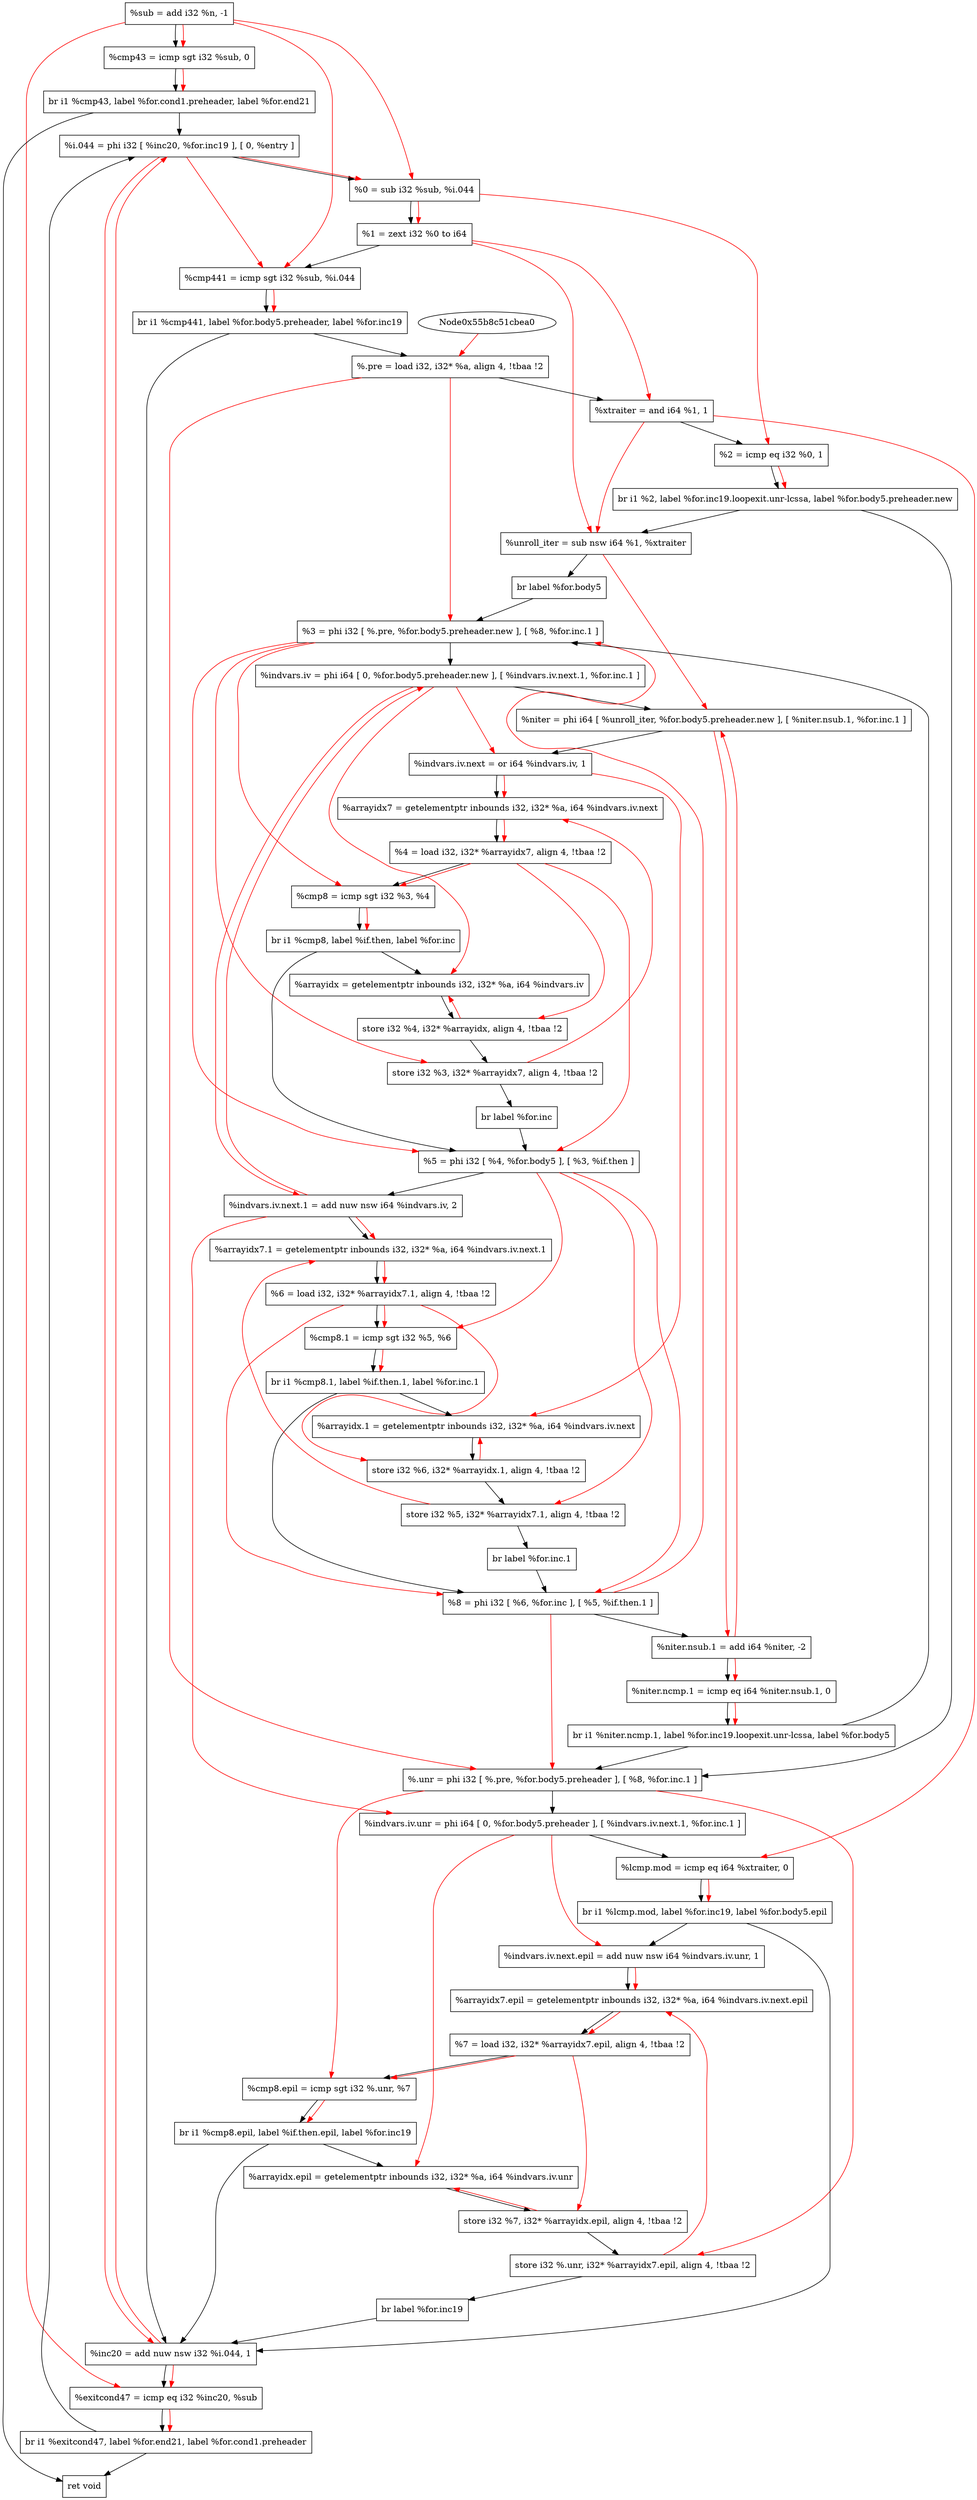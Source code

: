 digraph "CDFG for'func' function" {
	Node0x55b8c51cc130[shape=record, label="  %sub = add i32 %n, -1"];
	Node0x55b8c51cc1a0[shape=record, label="  %cmp43 = icmp sgt i32 %sub, 0"];
	Node0x55b8c5156c98[shape=record, label="  br i1 %cmp43, label %for.cond1.preheader, label %for.end21"];
	Node0x55b8c51cc4c8[shape=record, label="  %i.044 = phi i32 [ %inc20, %for.inc19 ], [ 0, %entry ]"];
	Node0x55b8c51cc5b0[shape=record, label="  %0 = sub i32 %sub, %i.044"];
	Node0x55b8c51cc628[shape=record, label="  %1 = zext i32 %0 to i64"];
	Node0x55b8c51cc6c0[shape=record, label="  %cmp441 = icmp sgt i32 %sub, %i.044"];
	Node0x55b8c5156db8[shape=record, label="  br i1 %cmp441, label %for.body5.preheader, label %for.inc19"];
	Node0x55b8c51cc7c8[shape=record, label="  %.pre = load i32, i32* %a, align 4, !tbaa !2"];
	Node0x55b8c51cd710[shape=record, label="  %xtraiter = and i64 %1, 1"];
	Node0x55b8c51cd950[shape=record, label="  %2 = icmp eq i32 %0, 1"];
	Node0x55b8c5162348[shape=record, label="  br i1 %2, label %for.inc19.loopexit.unr-lcssa, label %for.body5.preheader.new"];
	Node0x55b8c51cdc20[shape=record, label="  %unroll_iter = sub nsw i64 %1, %xtraiter"];
	Node0x55b8c51cdcf8[shape=record, label="  br label %for.body5"];
	Node0x55b8c51cde08[shape=record, label="  %3 = phi i32 [ %.pre, %for.body5.preheader.new ], [ %8, %for.inc.1 ]"];
	Node0x55b8c51cdfc8[shape=record, label="  %indvars.iv = phi i64 [ 0, %for.body5.preheader.new ], [ %indvars.iv.next.1, %for.inc.1 ]"];
	Node0x55b8c51ce128[shape=record, label="  %niter = phi i64 [ %unroll_iter, %for.body5.preheader.new ], [ %niter.nsub.1, %for.inc.1 ]"];
	Node0x55b8c51ce210[shape=record, label="  %indvars.iv.next = or i64 %indvars.iv, 1"];
	Node0x55b8c51ce2e0[shape=record, label="  %arrayidx7 = getelementptr inbounds i32, i32* %a, i64 %indvars.iv.next"];
	Node0x55b8c51ce348[shape=record, label="  %4 = load i32, i32* %arrayidx7, align 4, !tbaa !2"];
	Node0x55b8c51cea20[shape=record, label="  %cmp8 = icmp sgt i32 %3, %4"];
	Node0x55b8c5162468[shape=record, label="  br i1 %cmp8, label %if.then, label %for.inc"];
	Node0x55b8c51cef70[shape=record, label="  %arrayidx = getelementptr inbounds i32, i32* %a, i64 %indvars.iv"];
	Node0x55b8c51ceff0[shape=record, label="  store i32 %4, i32* %arrayidx, align 4, !tbaa !2"];
	Node0x55b8c51cf070[shape=record, label="  store i32 %3, i32* %arrayidx7, align 4, !tbaa !2"];
	Node0x55b8c51ceb08[shape=record, label="  br label %for.inc"];
	Node0x55b8c51cf0c8[shape=record, label="  %5 = phi i32 [ %4, %for.body5 ], [ %3, %if.then ]"];
	Node0x55b8c51cf1f0[shape=record, label="  %indvars.iv.next.1 = add nuw nsw i64 %indvars.iv, 2"];
	Node0x55b8c51cf290[shape=record, label="  %arrayidx7.1 = getelementptr inbounds i32, i32* %a, i64 %indvars.iv.next.1"];
	Node0x55b8c51cdf78[shape=record, label="  %6 = load i32, i32* %arrayidx7.1, align 4, !tbaa !2"];
	Node0x55b8c51cf310[shape=record, label="  %cmp8.1 = icmp sgt i32 %5, %6"];
	Node0x55b8c5162588[shape=record, label="  br i1 %cmp8.1, label %if.then.1, label %for.inc.1"];
	Node0x55b8c51cf3d8[shape=record, label="  %.unr = phi i32 [ %.pre, %for.body5.preheader ], [ %8, %for.inc.1 ]"];
	Node0x55b8c51cf498[shape=record, label="  %indvars.iv.unr = phi i64 [ 0, %for.body5.preheader ], [ %indvars.iv.next.1, %for.inc.1 ]"];
	Node0x55b8c51cf560[shape=record, label="  %lcmp.mod = icmp eq i64 %xtraiter, 0"];
	Node0x55b8c51cf668[shape=record, label="  br i1 %lcmp.mod, label %for.inc19, label %for.body5.epil"];
	Node0x55b8c51cf6e0[shape=record, label="  %indvars.iv.next.epil = add nuw nsw i64 %indvars.iv.unr, 1"];
	Node0x55b8c51cf7e0[shape=record, label="  %arrayidx7.epil = getelementptr inbounds i32, i32* %a, i64 %indvars.iv.next.epil"];
	Node0x55b8c51cda98[shape=record, label="  %7 = load i32, i32* %arrayidx7.epil, align 4, !tbaa !2"];
	Node0x55b8c51cf860[shape=record, label="  %cmp8.epil = icmp sgt i32 %.unr, %7"];
	Node0x55b8c51cf9c8[shape=record, label="  br i1 %cmp8.epil, label %if.then.epil, label %for.inc19"];
	Node0x55b8c51cfa40[shape=record, label="  %arrayidx.epil = getelementptr inbounds i32, i32* %a, i64 %indvars.iv.unr"];
	Node0x55b8c51cfac0[shape=record, label="  store i32 %7, i32* %arrayidx.epil, align 4, !tbaa !2"];
	Node0x55b8c51cfb40[shape=record, label="  store i32 %.unr, i32* %arrayidx7.epil, align 4, !tbaa !2"];
	Node0x55b8c51cf938[shape=record, label="  br label %for.inc19"];
	Node0x55b8c51cfbc0[shape=record, label="  %inc20 = add nuw nsw i32 %i.044, 1"];
	Node0x55b8c51cfc30[shape=record, label="  %exitcond47 = icmp eq i32 %inc20, %sub"];
	Node0x55b8c51cfd18[shape=record, label="  br i1 %exitcond47, label %for.end21, label %for.cond1.preheader"];
	Node0x55b8c51cfd60[shape=record, label="  ret void"];
	Node0x55b8c51cfdd0[shape=record, label="  %arrayidx.1 = getelementptr inbounds i32, i32* %a, i64 %indvars.iv.next"];
	Node0x55b8c51cfe50[shape=record, label="  store i32 %6, i32* %arrayidx.1, align 4, !tbaa !2"];
	Node0x55b8c51cfed0[shape=record, label="  store i32 %5, i32* %arrayidx7.1, align 4, !tbaa !2"];
	Node0x55b8c51ceef8[shape=record, label="  br label %for.inc.1"];
	Node0x55b8c51cff28[shape=record, label="  %8 = phi i32 [ %6, %for.inc ], [ %5, %if.then.1 ]"];
	Node0x55b8c51d0080[shape=record, label="  %niter.nsub.1 = add i64 %niter, -2"];
	Node0x55b8c51d00f0[shape=record, label="  %niter.ncmp.1 = icmp eq i64 %niter.nsub.1, 0"];
	Node0x55b8c51d01a8[shape=record, label="  br i1 %niter.ncmp.1, label %for.inc19.loopexit.unr-lcssa, label %for.body5"];
	Node0x55b8c51cc130 -> Node0x55b8c51cc1a0
	Node0x55b8c51cc1a0 -> Node0x55b8c5156c98
	Node0x55b8c5156c98 -> Node0x55b8c51cc4c8
	Node0x55b8c5156c98 -> Node0x55b8c51cfd60
	Node0x55b8c51cc4c8 -> Node0x55b8c51cc5b0
	Node0x55b8c51cc5b0 -> Node0x55b8c51cc628
	Node0x55b8c51cc628 -> Node0x55b8c51cc6c0
	Node0x55b8c51cc6c0 -> Node0x55b8c5156db8
	Node0x55b8c5156db8 -> Node0x55b8c51cc7c8
	Node0x55b8c5156db8 -> Node0x55b8c51cfbc0
	Node0x55b8c51cc7c8 -> Node0x55b8c51cd710
	Node0x55b8c51cd710 -> Node0x55b8c51cd950
	Node0x55b8c51cd950 -> Node0x55b8c5162348
	Node0x55b8c5162348 -> Node0x55b8c51cf3d8
	Node0x55b8c5162348 -> Node0x55b8c51cdc20
	Node0x55b8c51cdc20 -> Node0x55b8c51cdcf8
	Node0x55b8c51cdcf8 -> Node0x55b8c51cde08
	Node0x55b8c51cde08 -> Node0x55b8c51cdfc8
	Node0x55b8c51cdfc8 -> Node0x55b8c51ce128
	Node0x55b8c51ce128 -> Node0x55b8c51ce210
	Node0x55b8c51ce210 -> Node0x55b8c51ce2e0
	Node0x55b8c51ce2e0 -> Node0x55b8c51ce348
	Node0x55b8c51ce348 -> Node0x55b8c51cea20
	Node0x55b8c51cea20 -> Node0x55b8c5162468
	Node0x55b8c5162468 -> Node0x55b8c51cef70
	Node0x55b8c5162468 -> Node0x55b8c51cf0c8
	Node0x55b8c51cef70 -> Node0x55b8c51ceff0
	Node0x55b8c51ceff0 -> Node0x55b8c51cf070
	Node0x55b8c51cf070 -> Node0x55b8c51ceb08
	Node0x55b8c51ceb08 -> Node0x55b8c51cf0c8
	Node0x55b8c51cf0c8 -> Node0x55b8c51cf1f0
	Node0x55b8c51cf1f0 -> Node0x55b8c51cf290
	Node0x55b8c51cf290 -> Node0x55b8c51cdf78
	Node0x55b8c51cdf78 -> Node0x55b8c51cf310
	Node0x55b8c51cf310 -> Node0x55b8c5162588
	Node0x55b8c5162588 -> Node0x55b8c51cfdd0
	Node0x55b8c5162588 -> Node0x55b8c51cff28
	Node0x55b8c51cf3d8 -> Node0x55b8c51cf498
	Node0x55b8c51cf498 -> Node0x55b8c51cf560
	Node0x55b8c51cf560 -> Node0x55b8c51cf668
	Node0x55b8c51cf668 -> Node0x55b8c51cfbc0
	Node0x55b8c51cf668 -> Node0x55b8c51cf6e0
	Node0x55b8c51cf6e0 -> Node0x55b8c51cf7e0
	Node0x55b8c51cf7e0 -> Node0x55b8c51cda98
	Node0x55b8c51cda98 -> Node0x55b8c51cf860
	Node0x55b8c51cf860 -> Node0x55b8c51cf9c8
	Node0x55b8c51cf9c8 -> Node0x55b8c51cfa40
	Node0x55b8c51cf9c8 -> Node0x55b8c51cfbc0
	Node0x55b8c51cfa40 -> Node0x55b8c51cfac0
	Node0x55b8c51cfac0 -> Node0x55b8c51cfb40
	Node0x55b8c51cfb40 -> Node0x55b8c51cf938
	Node0x55b8c51cf938 -> Node0x55b8c51cfbc0
	Node0x55b8c51cfbc0 -> Node0x55b8c51cfc30
	Node0x55b8c51cfc30 -> Node0x55b8c51cfd18
	Node0x55b8c51cfd18 -> Node0x55b8c51cfd60
	Node0x55b8c51cfd18 -> Node0x55b8c51cc4c8
	Node0x55b8c51cfdd0 -> Node0x55b8c51cfe50
	Node0x55b8c51cfe50 -> Node0x55b8c51cfed0
	Node0x55b8c51cfed0 -> Node0x55b8c51ceef8
	Node0x55b8c51ceef8 -> Node0x55b8c51cff28
	Node0x55b8c51cff28 -> Node0x55b8c51d0080
	Node0x55b8c51d0080 -> Node0x55b8c51d00f0
	Node0x55b8c51d00f0 -> Node0x55b8c51d01a8
	Node0x55b8c51d01a8 -> Node0x55b8c51cf3d8
	Node0x55b8c51d01a8 -> Node0x55b8c51cde08
edge [color=red]
	Node0x55b8c51cc130 -> Node0x55b8c51cc1a0
	Node0x55b8c51cc1a0 -> Node0x55b8c5156c98
	Node0x55b8c51cfbc0 -> Node0x55b8c51cc4c8
	Node0x55b8c51cc130 -> Node0x55b8c51cc5b0
	Node0x55b8c51cc4c8 -> Node0x55b8c51cc5b0
	Node0x55b8c51cc5b0 -> Node0x55b8c51cc628
	Node0x55b8c51cc130 -> Node0x55b8c51cc6c0
	Node0x55b8c51cc4c8 -> Node0x55b8c51cc6c0
	Node0x55b8c51cc6c0 -> Node0x55b8c5156db8
	Node0x55b8c51cbea0 -> Node0x55b8c51cc7c8
	Node0x55b8c51cc628 -> Node0x55b8c51cd710
	Node0x55b8c51cc5b0 -> Node0x55b8c51cd950
	Node0x55b8c51cd950 -> Node0x55b8c5162348
	Node0x55b8c51cc628 -> Node0x55b8c51cdc20
	Node0x55b8c51cd710 -> Node0x55b8c51cdc20
	Node0x55b8c51cc7c8 -> Node0x55b8c51cde08
	Node0x55b8c51cff28 -> Node0x55b8c51cde08
	Node0x55b8c51cf1f0 -> Node0x55b8c51cdfc8
	Node0x55b8c51cdc20 -> Node0x55b8c51ce128
	Node0x55b8c51d0080 -> Node0x55b8c51ce128
	Node0x55b8c51cdfc8 -> Node0x55b8c51ce210
	Node0x55b8c51ce210 -> Node0x55b8c51ce2e0
	Node0x55b8c51ce2e0 -> Node0x55b8c51ce348
	Node0x55b8c51cde08 -> Node0x55b8c51cea20
	Node0x55b8c51ce348 -> Node0x55b8c51cea20
	Node0x55b8c51cea20 -> Node0x55b8c5162468
	Node0x55b8c51cdfc8 -> Node0x55b8c51cef70
	Node0x55b8c51ce348 -> Node0x55b8c51ceff0
	Node0x55b8c51ceff0 -> Node0x55b8c51cef70
	Node0x55b8c51cde08 -> Node0x55b8c51cf070
	Node0x55b8c51cf070 -> Node0x55b8c51ce2e0
	Node0x55b8c51ce348 -> Node0x55b8c51cf0c8
	Node0x55b8c51cde08 -> Node0x55b8c51cf0c8
	Node0x55b8c51cdfc8 -> Node0x55b8c51cf1f0
	Node0x55b8c51cf1f0 -> Node0x55b8c51cf290
	Node0x55b8c51cf290 -> Node0x55b8c51cdf78
	Node0x55b8c51cf0c8 -> Node0x55b8c51cf310
	Node0x55b8c51cdf78 -> Node0x55b8c51cf310
	Node0x55b8c51cf310 -> Node0x55b8c5162588
	Node0x55b8c51cc7c8 -> Node0x55b8c51cf3d8
	Node0x55b8c51cff28 -> Node0x55b8c51cf3d8
	Node0x55b8c51cf1f0 -> Node0x55b8c51cf498
	Node0x55b8c51cd710 -> Node0x55b8c51cf560
	Node0x55b8c51cf560 -> Node0x55b8c51cf668
	Node0x55b8c51cf498 -> Node0x55b8c51cf6e0
	Node0x55b8c51cf6e0 -> Node0x55b8c51cf7e0
	Node0x55b8c51cf7e0 -> Node0x55b8c51cda98
	Node0x55b8c51cf3d8 -> Node0x55b8c51cf860
	Node0x55b8c51cda98 -> Node0x55b8c51cf860
	Node0x55b8c51cf860 -> Node0x55b8c51cf9c8
	Node0x55b8c51cf498 -> Node0x55b8c51cfa40
	Node0x55b8c51cda98 -> Node0x55b8c51cfac0
	Node0x55b8c51cfac0 -> Node0x55b8c51cfa40
	Node0x55b8c51cf3d8 -> Node0x55b8c51cfb40
	Node0x55b8c51cfb40 -> Node0x55b8c51cf7e0
	Node0x55b8c51cc4c8 -> Node0x55b8c51cfbc0
	Node0x55b8c51cfbc0 -> Node0x55b8c51cfc30
	Node0x55b8c51cc130 -> Node0x55b8c51cfc30
	Node0x55b8c51cfc30 -> Node0x55b8c51cfd18
	Node0x55b8c51ce210 -> Node0x55b8c51cfdd0
	Node0x55b8c51cdf78 -> Node0x55b8c51cfe50
	Node0x55b8c51cfe50 -> Node0x55b8c51cfdd0
	Node0x55b8c51cf0c8 -> Node0x55b8c51cfed0
	Node0x55b8c51cfed0 -> Node0x55b8c51cf290
	Node0x55b8c51cdf78 -> Node0x55b8c51cff28
	Node0x55b8c51cf0c8 -> Node0x55b8c51cff28
	Node0x55b8c51ce128 -> Node0x55b8c51d0080
	Node0x55b8c51d0080 -> Node0x55b8c51d00f0
	Node0x55b8c51d00f0 -> Node0x55b8c51d01a8
}
